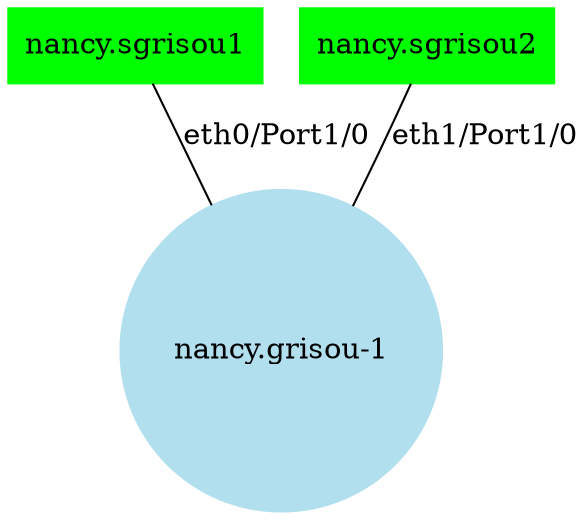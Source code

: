 graph switch1 {
  node [shape=circle, color=lightblue2, style=filled];
  "nancy.sgrisou1" [shape=box, color=green, style=filled];
  "nancy.sgrisou2" [shape=box, color=green, style=filled];
  "nancy.grisou-1";

  subgraph eth0 {
    "nancy.sgrisou1" -- "nancy.grisou-1" [label="eth0/Port1/0"];
  }

  subgraph eth1 {
    "nancy.sgrisou2" -- "nancy.grisou-1" [label="eth1/Port1/0"];
  }
}
